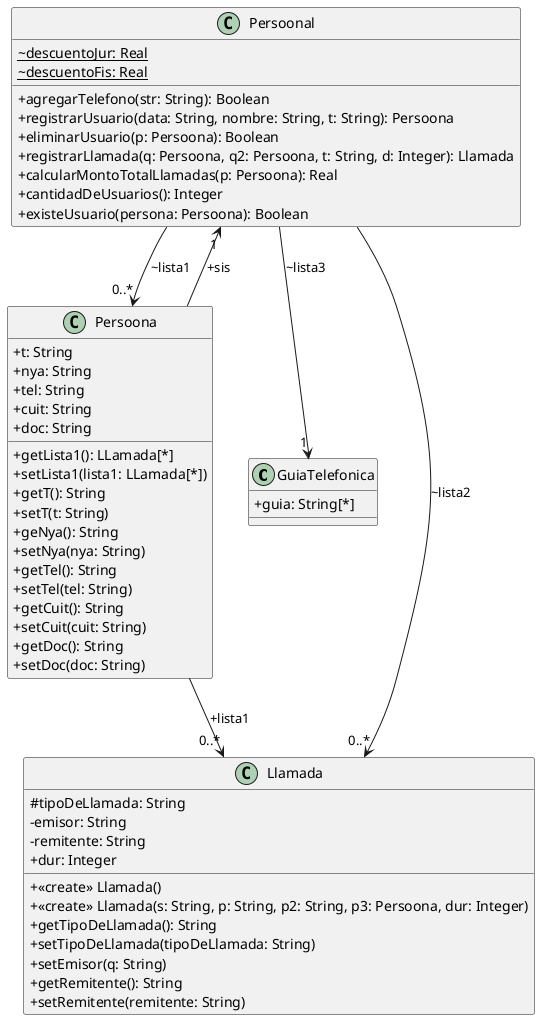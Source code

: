 /*
@startuml
skinparam classAttributeIconSize 0

class GuiaTelefonica {
+guia: String[*]
}

class Llamada {
#tipoDeLlamada: String
-emisor: String
-remitente: String
+dur: Integer
+<<create>> Llamada()
+<<create>> Llamada(s: String, p: String, p2: String, p3: Persoona, dur: Integer)
+getTipoDeLlamada(): String
+setTipoDeLlamada(tipoDeLlamada: String) 
+setEmisor(q: String)
+getRemitente(): String
+setRemitente(remitente: String)
}

class Persoona {
+t: String
+nya: String
+tel: String
+cuit: String
+doc: String
+getLista1(): LLamada[*]
+setLista1(lista1: LLamada[*])
+getT(): String
+setT(t: String)
+geNya(): String
+setNya(nya: String)
+getTel(): String
+setTel(tel: String)
+getCuit(): String
+setCuit(cuit: String)
+getDoc(): String
+setDoc(doc: String)
}

class Persoonal {
~{static} descuentoJur: Real
~{static} descuentoFis: Real
+agregarTelefono(str: String): Boolean
+registrarUsuario(data: String, nombre: String, t: String): Persoona
+eliminarUsuario(p: Persoona): Boolean
+registrarLlamada(q: Persoona, q2: Persoona, t: String, d: Integer): Llamada
+calcularMontoTotalLlamadas(p: Persoona): Real
+cantidadDeUsuarios(): Integer
+existeUsuario(persona: Persoona): Boolean
}

Persoonal --> "0..*" Persoona : ~lista1
Persoonal --> "0..*" Llamada : ~lista2
Persoonal --> "1" GuiaTelefonica: ~lista3
Persoona --> "1" Persoonal: +sis
Persoona --> "0..*" Llamada: +lista1
@enduml
*/